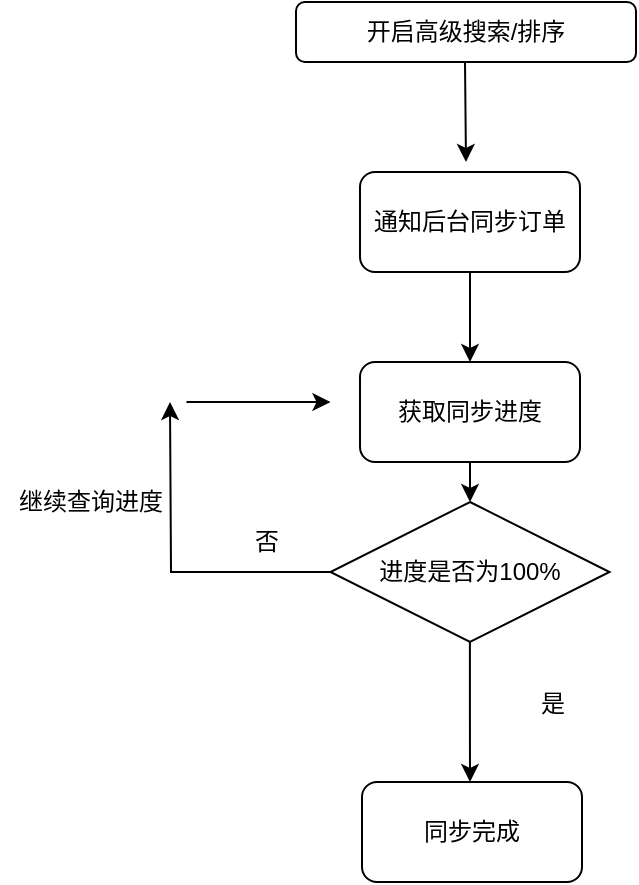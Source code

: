 <mxfile version="12.6.4" type="github">
  <diagram id="nFPEEUdEPx-zrvpFONSe" name="第 1 页">
    <mxGraphModel dx="833" dy="582" grid="1" gridSize="10" guides="1" tooltips="1" connect="1" arrows="1" fold="1" page="1" pageScale="1" pageWidth="827" pageHeight="1169" math="0" shadow="0">
      <root>
        <mxCell id="0"/>
        <mxCell id="1" parent="0"/>
        <mxCell id="H5-FvMktfaqw9fYfWSF2-1" value="开启高级搜索/排序" style="rounded=1;whiteSpace=wrap;html=1;" vertex="1" parent="1">
          <mxGeometry x="328" y="40" width="170" height="30" as="geometry"/>
        </mxCell>
        <mxCell id="H5-FvMktfaqw9fYfWSF2-2" value="" style="endArrow=classic;html=1;" edge="1" parent="1">
          <mxGeometry width="50" height="50" relative="1" as="geometry">
            <mxPoint x="412.5" y="70" as="sourcePoint"/>
            <mxPoint x="413" y="120" as="targetPoint"/>
          </mxGeometry>
        </mxCell>
        <mxCell id="H5-FvMktfaqw9fYfWSF2-8" value="" style="edgeStyle=orthogonalEdgeStyle;rounded=0;orthogonalLoop=1;jettySize=auto;html=1;" edge="1" parent="1" source="H5-FvMktfaqw9fYfWSF2-9">
          <mxGeometry relative="1" as="geometry">
            <mxPoint x="415" y="220" as="targetPoint"/>
          </mxGeometry>
        </mxCell>
        <mxCell id="H5-FvMktfaqw9fYfWSF2-9" value="通知后台同步订单" style="rounded=1;whiteSpace=wrap;html=1;" vertex="1" parent="1">
          <mxGeometry x="360" y="125" width="110" height="50" as="geometry"/>
        </mxCell>
        <mxCell id="H5-FvMktfaqw9fYfWSF2-51" value="" style="edgeStyle=orthogonalEdgeStyle;rounded=0;orthogonalLoop=1;jettySize=auto;html=1;" edge="1" parent="1" source="H5-FvMktfaqw9fYfWSF2-14">
          <mxGeometry relative="1" as="geometry">
            <mxPoint x="265" y="240" as="targetPoint"/>
          </mxGeometry>
        </mxCell>
        <mxCell id="H5-FvMktfaqw9fYfWSF2-57" value="" style="edgeStyle=orthogonalEdgeStyle;rounded=0;orthogonalLoop=1;jettySize=auto;html=1;" edge="1" parent="1" source="H5-FvMktfaqw9fYfWSF2-14">
          <mxGeometry relative="1" as="geometry">
            <mxPoint x="415" y="430" as="targetPoint"/>
          </mxGeometry>
        </mxCell>
        <mxCell id="H5-FvMktfaqw9fYfWSF2-14" value="进度是否为100%" style="rhombus;whiteSpace=wrap;html=1;" vertex="1" parent="1">
          <mxGeometry x="345.23" y="290" width="139.53" height="70" as="geometry"/>
        </mxCell>
        <mxCell id="H5-FvMktfaqw9fYfWSF2-49" value="" style="edgeStyle=orthogonalEdgeStyle;rounded=0;orthogonalLoop=1;jettySize=auto;html=1;" edge="1" parent="1" source="H5-FvMktfaqw9fYfWSF2-48" target="H5-FvMktfaqw9fYfWSF2-14">
          <mxGeometry relative="1" as="geometry"/>
        </mxCell>
        <mxCell id="H5-FvMktfaqw9fYfWSF2-48" value="获取同步进度" style="rounded=1;whiteSpace=wrap;html=1;" vertex="1" parent="1">
          <mxGeometry x="360" y="220" width="110" height="50" as="geometry"/>
        </mxCell>
        <mxCell id="H5-FvMktfaqw9fYfWSF2-52" value="否" style="text;html=1;align=center;verticalAlign=middle;resizable=0;points=[];autosize=1;" vertex="1" parent="1">
          <mxGeometry x="298" y="300" width="30" height="20" as="geometry"/>
        </mxCell>
        <mxCell id="H5-FvMktfaqw9fYfWSF2-54" value="" style="endArrow=classic;html=1;" edge="1" parent="1">
          <mxGeometry width="50" height="50" relative="1" as="geometry">
            <mxPoint x="273.23" y="240" as="sourcePoint"/>
            <mxPoint x="345.23" y="240" as="targetPoint"/>
          </mxGeometry>
        </mxCell>
        <mxCell id="H5-FvMktfaqw9fYfWSF2-55" value="继续查询进度" style="text;html=1;align=center;verticalAlign=middle;resizable=0;points=[];autosize=1;" vertex="1" parent="1">
          <mxGeometry x="180" y="280" width="90" height="20" as="geometry"/>
        </mxCell>
        <mxCell id="H5-FvMktfaqw9fYfWSF2-58" value="是" style="text;html=1;align=center;verticalAlign=middle;resizable=0;points=[];autosize=1;" vertex="1" parent="1">
          <mxGeometry x="441" y="381" width="30" height="20" as="geometry"/>
        </mxCell>
        <mxCell id="H5-FvMktfaqw9fYfWSF2-59" value="同步完成" style="rounded=1;whiteSpace=wrap;html=1;" vertex="1" parent="1">
          <mxGeometry x="361" y="430" width="110" height="50" as="geometry"/>
        </mxCell>
      </root>
    </mxGraphModel>
  </diagram>
</mxfile>
